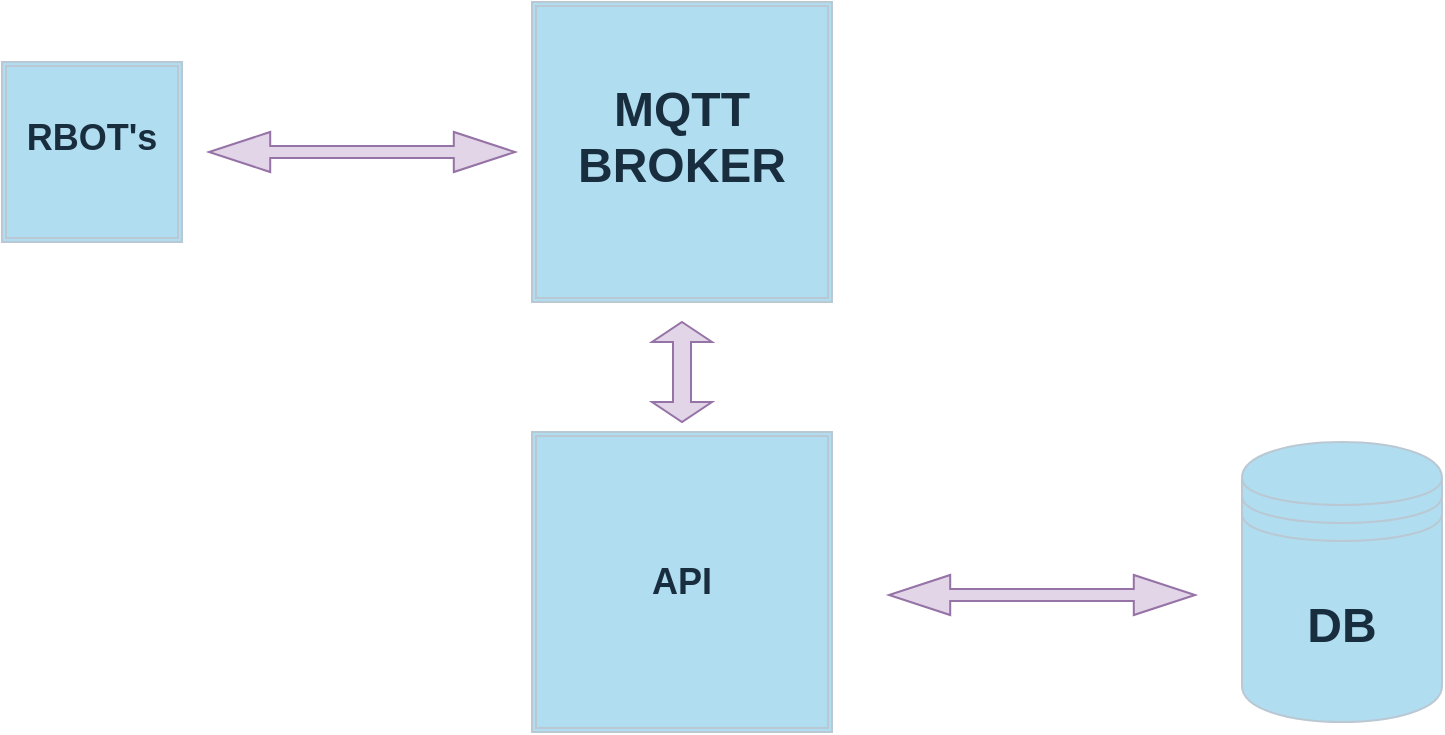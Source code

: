 <mxfile version="24.2.1" type="github">
  <diagram name="Page-1" id="5f0bae14-7c28-e335-631c-24af17079c00">
    <mxGraphModel dx="1150" dy="618" grid="1" gridSize="10" guides="1" tooltips="1" connect="1" arrows="1" fold="1" page="1" pageScale="1" pageWidth="1100" pageHeight="850" background="none" math="0" shadow="0">
      <root>
        <mxCell id="0" />
        <mxCell id="1" parent="0" />
        <mxCell id="vdj9q_atu6wUsFnDW9EK-2" value="&lt;h2&gt;RBOT&#39;s&lt;/h2&gt;&lt;div&gt;&lt;br&gt;&lt;/div&gt;" style="shape=ext;double=1;whiteSpace=wrap;html=1;aspect=fixed;labelBackgroundColor=none;fillColor=#B1DDF0;strokeColor=#BAC8D3;fontColor=#182E3E;" vertex="1" parent="1">
          <mxGeometry x="210" y="150" width="90" height="90" as="geometry" />
        </mxCell>
        <mxCell id="vdj9q_atu6wUsFnDW9EK-3" value="&lt;h1&gt;MQTT BROKER&lt;/h1&gt;&lt;div&gt;&lt;br&gt;&lt;/div&gt;" style="shape=ext;double=1;whiteSpace=wrap;html=1;aspect=fixed;labelBackgroundColor=none;fillColor=#B1DDF0;strokeColor=#BAC8D3;fontColor=#182E3E;" vertex="1" parent="1">
          <mxGeometry x="475" y="120" width="150" height="150" as="geometry" />
        </mxCell>
        <mxCell id="vdj9q_atu6wUsFnDW9EK-4" value="&lt;h2&gt;API&lt;/h2&gt;" style="shape=ext;double=1;whiteSpace=wrap;html=1;aspect=fixed;strokeColor=#BAC8D3;fontColor=#182E3E;fillColor=#B1DDF0;labelBackgroundColor=none;" vertex="1" parent="1">
          <mxGeometry x="475" y="335" width="150" height="150" as="geometry" />
        </mxCell>
        <mxCell id="vdj9q_atu6wUsFnDW9EK-10" value="&lt;h1&gt;DB&lt;/h1&gt;" style="shape=datastore;whiteSpace=wrap;html=1;strokeColor=#BAC8D3;fontColor=#182E3E;fillColor=#B1DDF0;labelBackgroundColor=none;" vertex="1" parent="1">
          <mxGeometry x="830" y="340" width="100" height="140" as="geometry" />
        </mxCell>
        <mxCell id="vdj9q_atu6wUsFnDW9EK-29" value="" style="shape=doubleArrow;direction=south;whiteSpace=wrap;html=1;strokeColor=#9673a6;fillColor=#e1d5e7;" vertex="1" parent="1">
          <mxGeometry x="535" y="280" width="30" height="50" as="geometry" />
        </mxCell>
        <mxCell id="vdj9q_atu6wUsFnDW9EK-30" value="" style="shape=doubleArrow;direction=south;whiteSpace=wrap;html=1;rotation=90;fillColor=#e1d5e7;strokeColor=#9673a6;" vertex="1" parent="1">
          <mxGeometry x="720" y="340" width="20" height="153" as="geometry" />
        </mxCell>
        <mxCell id="vdj9q_atu6wUsFnDW9EK-38" value="" style="shape=doubleArrow;direction=south;whiteSpace=wrap;html=1;rotation=90;fillColor=#e1d5e7;strokeColor=#9673a6;" vertex="1" parent="1">
          <mxGeometry x="380" y="118.5" width="20" height="153" as="geometry" />
        </mxCell>
      </root>
    </mxGraphModel>
  </diagram>
</mxfile>
